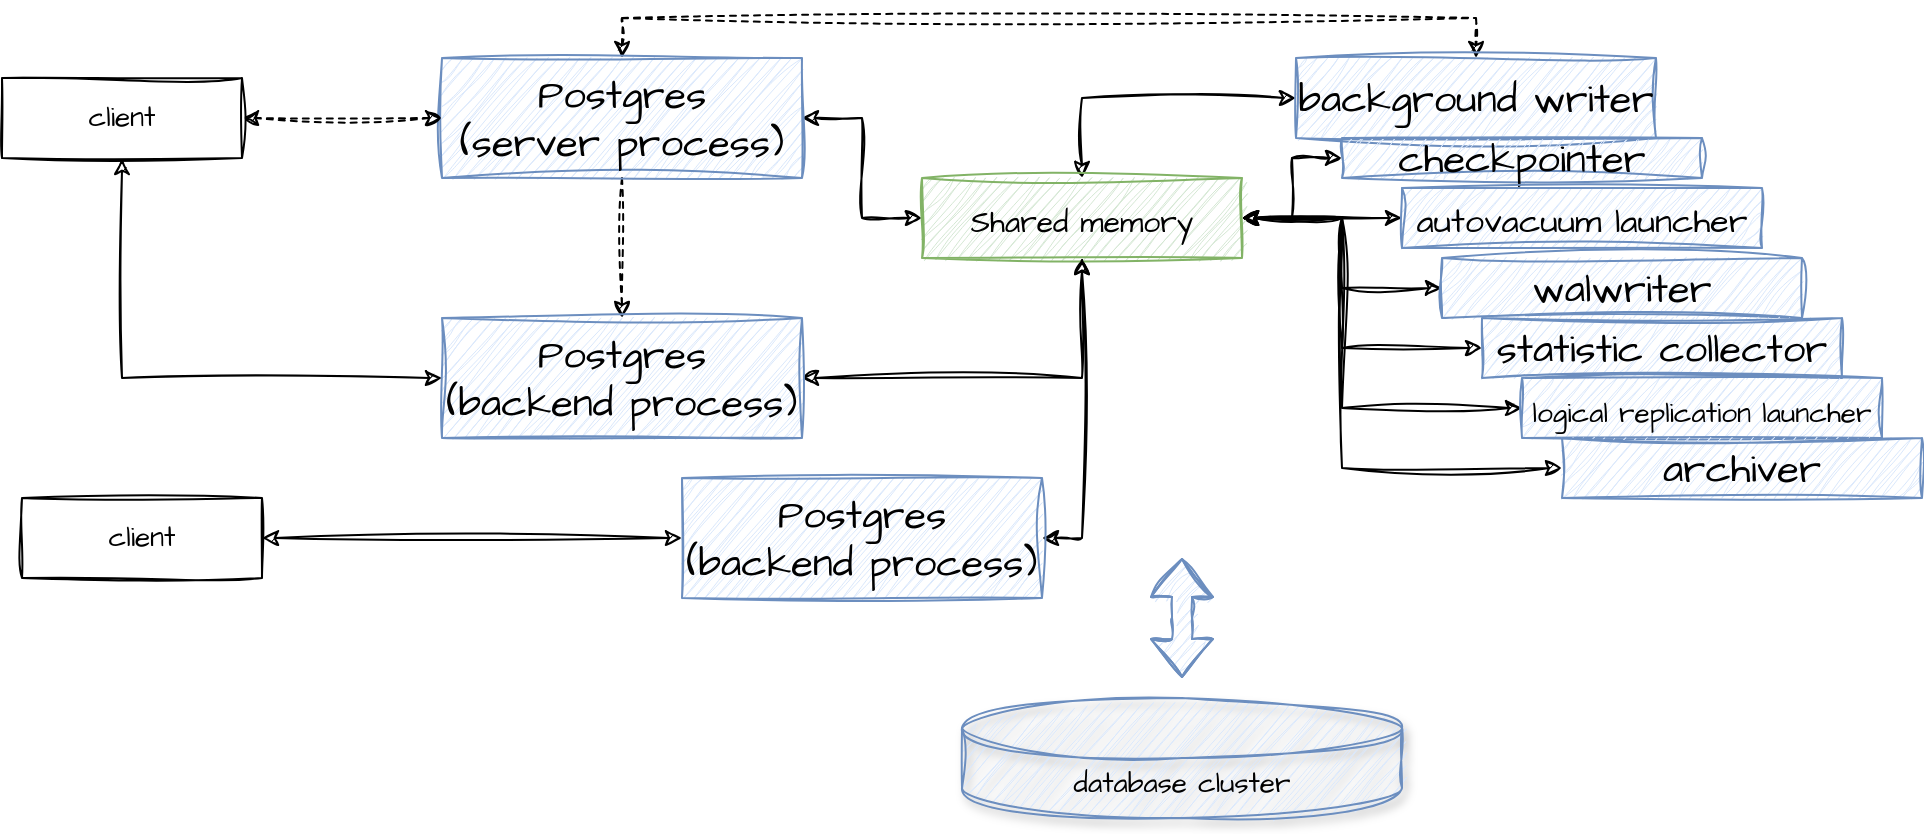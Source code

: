 <mxfile version="20.3.5" type="device"><diagram id="P9dS9pV4HtcIf0k4533O" name="第 1 页"><mxGraphModel dx="946" dy="621" grid="1" gridSize="10" guides="1" tooltips="1" connect="1" arrows="1" fold="1" page="1" pageScale="1" pageWidth="827" pageHeight="1169" math="0" shadow="0"><root><mxCell id="0"/><mxCell id="1" parent="0"/><mxCell id="NW2TPcXzQ_XpPyQOi1vK-4" value="" style="edgeStyle=orthogonalEdgeStyle;rounded=0;sketch=1;hachureGap=4;jiggle=2;orthogonalLoop=1;jettySize=auto;html=1;fontFamily=Architects Daughter;fontSource=https%3A%2F%2Ffonts.googleapis.com%2Fcss%3Ffamily%3DArchitects%2BDaughter;fontSize=15;dashed=1;" edge="1" parent="1" source="NW2TPcXzQ_XpPyQOi1vK-1" target="NW2TPcXzQ_XpPyQOi1vK-3"><mxGeometry relative="1" as="geometry"/></mxCell><mxCell id="NW2TPcXzQ_XpPyQOi1vK-6" style="edgeStyle=orthogonalEdgeStyle;rounded=0;sketch=1;hachureGap=4;jiggle=2;orthogonalLoop=1;jettySize=auto;html=1;entryX=0;entryY=0.5;entryDx=0;entryDy=0;fontFamily=Architects Daughter;fontSource=https%3A%2F%2Ffonts.googleapis.com%2Fcss%3Ffamily%3DArchitects%2BDaughter;fontSize=15;startArrow=classic;startFill=1;" edge="1" parent="1" source="NW2TPcXzQ_XpPyQOi1vK-1" target="NW2TPcXzQ_XpPyQOi1vK-2"><mxGeometry relative="1" as="geometry"/></mxCell><mxCell id="NW2TPcXzQ_XpPyQOi1vK-33" style="edgeStyle=orthogonalEdgeStyle;rounded=0;sketch=1;hachureGap=4;jiggle=2;orthogonalLoop=1;jettySize=auto;html=1;entryX=0.5;entryY=0;entryDx=0;entryDy=0;fontFamily=Architects Daughter;fontSource=https%3A%2F%2Ffonts.googleapis.com%2Fcss%3Ffamily%3DArchitects%2BDaughter;fontSize=14;startArrow=classic;startFill=1;dashed=1;" edge="1" parent="1" source="NW2TPcXzQ_XpPyQOi1vK-1" target="NW2TPcXzQ_XpPyQOi1vK-10"><mxGeometry relative="1" as="geometry"><Array as="points"><mxPoint x="310" y="110"/><mxPoint x="737" y="110"/></Array></mxGeometry></mxCell><mxCell id="NW2TPcXzQ_XpPyQOi1vK-1" value="Postgres&lt;br&gt;(server process)" style="rounded=0;whiteSpace=wrap;html=1;sketch=1;hachureGap=4;jiggle=2;fontFamily=Architects Daughter;fontSource=https%3A%2F%2Ffonts.googleapis.com%2Fcss%3Ffamily%3DArchitects%2BDaughter;fontSize=20;fillColor=#dae8fc;strokeColor=#6c8ebf;" vertex="1" parent="1"><mxGeometry x="220" y="130" width="180" height="60" as="geometry"/></mxCell><mxCell id="NW2TPcXzQ_XpPyQOi1vK-9" style="edgeStyle=orthogonalEdgeStyle;rounded=0;sketch=1;hachureGap=4;jiggle=2;orthogonalLoop=1;jettySize=auto;html=1;entryX=1;entryY=0.5;entryDx=0;entryDy=0;fontFamily=Architects Daughter;fontSource=https%3A%2F%2Ffonts.googleapis.com%2Fcss%3Ffamily%3DArchitects%2BDaughter;fontSize=15;startArrow=classic;startFill=1;" edge="1" parent="1" source="NW2TPcXzQ_XpPyQOi1vK-2" target="NW2TPcXzQ_XpPyQOi1vK-5"><mxGeometry relative="1" as="geometry"><Array as="points"><mxPoint x="540" y="370"/></Array></mxGeometry></mxCell><mxCell id="NW2TPcXzQ_XpPyQOi1vK-11" style="edgeStyle=orthogonalEdgeStyle;rounded=0;sketch=1;hachureGap=4;jiggle=2;orthogonalLoop=1;jettySize=auto;html=1;entryX=0;entryY=0.5;entryDx=0;entryDy=0;fontFamily=Architects Daughter;fontSource=https%3A%2F%2Ffonts.googleapis.com%2Fcss%3Ffamily%3DArchitects%2BDaughter;fontSize=15;startArrow=classic;startFill=1;exitX=0.5;exitY=0;exitDx=0;exitDy=0;" edge="1" parent="1" source="NW2TPcXzQ_XpPyQOi1vK-2" target="NW2TPcXzQ_XpPyQOi1vK-10"><mxGeometry relative="1" as="geometry"/></mxCell><mxCell id="NW2TPcXzQ_XpPyQOi1vK-20" style="edgeStyle=orthogonalEdgeStyle;rounded=0;sketch=1;hachureGap=4;jiggle=2;orthogonalLoop=1;jettySize=auto;html=1;entryX=0;entryY=0.5;entryDx=0;entryDy=0;fontFamily=Architects Daughter;fontSource=https%3A%2F%2Ffonts.googleapis.com%2Fcss%3Ffamily%3DArchitects%2BDaughter;fontSize=14;startArrow=classic;startFill=1;" edge="1" parent="1" source="NW2TPcXzQ_XpPyQOi1vK-2" target="NW2TPcXzQ_XpPyQOi1vK-13"><mxGeometry relative="1" as="geometry"/></mxCell><mxCell id="NW2TPcXzQ_XpPyQOi1vK-21" style="edgeStyle=orthogonalEdgeStyle;rounded=0;sketch=1;hachureGap=4;jiggle=2;orthogonalLoop=1;jettySize=auto;html=1;entryX=0;entryY=0.5;entryDx=0;entryDy=0;fontFamily=Architects Daughter;fontSource=https%3A%2F%2Ffonts.googleapis.com%2Fcss%3Ffamily%3DArchitects%2BDaughter;fontSize=14;startArrow=classic;startFill=1;" edge="1" parent="1" source="NW2TPcXzQ_XpPyQOi1vK-2" target="NW2TPcXzQ_XpPyQOi1vK-14"><mxGeometry relative="1" as="geometry"/></mxCell><mxCell id="NW2TPcXzQ_XpPyQOi1vK-22" style="edgeStyle=orthogonalEdgeStyle;rounded=0;sketch=1;hachureGap=4;jiggle=2;orthogonalLoop=1;jettySize=auto;html=1;entryX=0;entryY=0.5;entryDx=0;entryDy=0;fontFamily=Architects Daughter;fontSource=https%3A%2F%2Ffonts.googleapis.com%2Fcss%3Ffamily%3DArchitects%2BDaughter;fontSize=14;startArrow=classic;startFill=1;" edge="1" parent="1" source="NW2TPcXzQ_XpPyQOi1vK-2" target="NW2TPcXzQ_XpPyQOi1vK-15"><mxGeometry relative="1" as="geometry"><Array as="points"><mxPoint x="670" y="210"/><mxPoint x="670" y="275"/></Array></mxGeometry></mxCell><mxCell id="NW2TPcXzQ_XpPyQOi1vK-23" style="edgeStyle=orthogonalEdgeStyle;rounded=0;sketch=1;hachureGap=4;jiggle=2;orthogonalLoop=1;jettySize=auto;html=1;entryX=0;entryY=0.5;entryDx=0;entryDy=0;fontFamily=Architects Daughter;fontSource=https%3A%2F%2Ffonts.googleapis.com%2Fcss%3Ffamily%3DArchitects%2BDaughter;fontSize=14;startArrow=classic;startFill=1;" edge="1" parent="1" source="NW2TPcXzQ_XpPyQOi1vK-2" target="NW2TPcXzQ_XpPyQOi1vK-16"><mxGeometry relative="1" as="geometry"><Array as="points"><mxPoint x="670" y="210"/><mxPoint x="670" y="305"/></Array></mxGeometry></mxCell><mxCell id="NW2TPcXzQ_XpPyQOi1vK-24" style="edgeStyle=orthogonalEdgeStyle;rounded=0;sketch=1;hachureGap=4;jiggle=2;orthogonalLoop=1;jettySize=auto;html=1;entryX=0;entryY=0.5;entryDx=0;entryDy=0;fontFamily=Architects Daughter;fontSource=https%3A%2F%2Ffonts.googleapis.com%2Fcss%3Ffamily%3DArchitects%2BDaughter;fontSize=14;startArrow=classic;startFill=1;" edge="1" parent="1" source="NW2TPcXzQ_XpPyQOi1vK-2" target="NW2TPcXzQ_XpPyQOi1vK-18"><mxGeometry relative="1" as="geometry"><Array as="points"><mxPoint x="670" y="210"/><mxPoint x="670" y="335"/></Array></mxGeometry></mxCell><mxCell id="NW2TPcXzQ_XpPyQOi1vK-2" value="&lt;font style=&quot;font-size: 15px;&quot;&gt;Shared memory&lt;/font&gt;" style="rounded=0;whiteSpace=wrap;html=1;sketch=1;hachureGap=4;jiggle=2;fontFamily=Architects Daughter;fontSource=https%3A%2F%2Ffonts.googleapis.com%2Fcss%3Ffamily%3DArchitects%2BDaughter;fontSize=20;fillColor=#d5e8d4;strokeColor=#82b366;" vertex="1" parent="1"><mxGeometry x="460" y="190" width="160" height="40" as="geometry"/></mxCell><mxCell id="NW2TPcXzQ_XpPyQOi1vK-8" style="edgeStyle=orthogonalEdgeStyle;rounded=0;sketch=1;hachureGap=4;jiggle=2;orthogonalLoop=1;jettySize=auto;html=1;entryX=0.5;entryY=1;entryDx=0;entryDy=0;fontFamily=Architects Daughter;fontSource=https%3A%2F%2Ffonts.googleapis.com%2Fcss%3Ffamily%3DArchitects%2BDaughter;fontSize=15;startArrow=classic;startFill=1;" edge="1" parent="1" source="NW2TPcXzQ_XpPyQOi1vK-3" target="NW2TPcXzQ_XpPyQOi1vK-2"><mxGeometry relative="1" as="geometry"/></mxCell><mxCell id="NW2TPcXzQ_XpPyQOi1vK-3" value="Postgres&lt;br&gt;(backend process)" style="rounded=0;whiteSpace=wrap;html=1;sketch=1;hachureGap=4;jiggle=2;fontFamily=Architects Daughter;fontSource=https%3A%2F%2Ffonts.googleapis.com%2Fcss%3Ffamily%3DArchitects%2BDaughter;fontSize=20;fillColor=#dae8fc;strokeColor=#6c8ebf;" vertex="1" parent="1"><mxGeometry x="220" y="260" width="180" height="60" as="geometry"/></mxCell><mxCell id="NW2TPcXzQ_XpPyQOi1vK-5" value="Postgres&lt;br&gt;(backend process)" style="rounded=0;whiteSpace=wrap;html=1;sketch=1;hachureGap=4;jiggle=2;fontFamily=Architects Daughter;fontSource=https%3A%2F%2Ffonts.googleapis.com%2Fcss%3Ffamily%3DArchitects%2BDaughter;fontSize=20;fillColor=#dae8fc;strokeColor=#6c8ebf;" vertex="1" parent="1"><mxGeometry x="340" y="340" width="180" height="60" as="geometry"/></mxCell><mxCell id="NW2TPcXzQ_XpPyQOi1vK-10" value="background writer" style="rounded=0;whiteSpace=wrap;html=1;sketch=1;hachureGap=4;jiggle=2;fontFamily=Architects Daughter;fontSource=https%3A%2F%2Ffonts.googleapis.com%2Fcss%3Ffamily%3DArchitects%2BDaughter;fontSize=20;fillColor=#dae8fc;strokeColor=#6c8ebf;" vertex="1" parent="1"><mxGeometry x="647" y="130" width="180" height="40" as="geometry"/></mxCell><mxCell id="NW2TPcXzQ_XpPyQOi1vK-19" style="edgeStyle=orthogonalEdgeStyle;rounded=0;sketch=1;hachureGap=4;jiggle=2;orthogonalLoop=1;jettySize=auto;html=1;entryX=1;entryY=0.5;entryDx=0;entryDy=0;fontFamily=Architects Daughter;fontSource=https%3A%2F%2Ffonts.googleapis.com%2Fcss%3Ffamily%3DArchitects%2BDaughter;fontSize=14;startArrow=classic;startFill=1;" edge="1" parent="1" source="NW2TPcXzQ_XpPyQOi1vK-12" target="NW2TPcXzQ_XpPyQOi1vK-2"><mxGeometry relative="1" as="geometry"/></mxCell><mxCell id="NW2TPcXzQ_XpPyQOi1vK-12" value="checkpointer" style="rounded=0;whiteSpace=wrap;html=1;sketch=1;hachureGap=4;jiggle=2;fontFamily=Architects Daughter;fontSource=https%3A%2F%2Ffonts.googleapis.com%2Fcss%3Ffamily%3DArchitects%2BDaughter;fontSize=20;fillColor=#dae8fc;strokeColor=#6c8ebf;" vertex="1" parent="1"><mxGeometry x="670" y="170" width="180" height="20" as="geometry"/></mxCell><mxCell id="NW2TPcXzQ_XpPyQOi1vK-13" value="&lt;font style=&quot;font-size: 17px;&quot;&gt;autovacuum launcher&lt;/font&gt;" style="rounded=0;whiteSpace=wrap;html=1;sketch=1;hachureGap=4;jiggle=2;fontFamily=Architects Daughter;fontSource=https%3A%2F%2Ffonts.googleapis.com%2Fcss%3Ffamily%3DArchitects%2BDaughter;fontSize=20;fillColor=#dae8fc;strokeColor=#6c8ebf;" vertex="1" parent="1"><mxGeometry x="700" y="195" width="180" height="30" as="geometry"/></mxCell><mxCell id="NW2TPcXzQ_XpPyQOi1vK-14" value="walwriter" style="rounded=0;whiteSpace=wrap;html=1;sketch=1;hachureGap=4;jiggle=2;fontFamily=Architects Daughter;fontSource=https%3A%2F%2Ffonts.googleapis.com%2Fcss%3Ffamily%3DArchitects%2BDaughter;fontSize=20;fillColor=#dae8fc;strokeColor=#6c8ebf;" vertex="1" parent="1"><mxGeometry x="720" y="230" width="180" height="30" as="geometry"/></mxCell><mxCell id="NW2TPcXzQ_XpPyQOi1vK-15" value="statistic collector" style="rounded=0;whiteSpace=wrap;html=1;sketch=1;hachureGap=4;jiggle=2;fontFamily=Architects Daughter;fontSource=https%3A%2F%2Ffonts.googleapis.com%2Fcss%3Ffamily%3DArchitects%2BDaughter;fontSize=20;fillColor=#dae8fc;strokeColor=#6c8ebf;" vertex="1" parent="1"><mxGeometry x="740" y="260" width="180" height="30" as="geometry"/></mxCell><mxCell id="NW2TPcXzQ_XpPyQOi1vK-16" value="&lt;font style=&quot;font-size: 14px;&quot;&gt;logical replication launcher&lt;/font&gt;" style="rounded=0;whiteSpace=wrap;html=1;sketch=1;hachureGap=4;jiggle=2;fontFamily=Architects Daughter;fontSource=https%3A%2F%2Ffonts.googleapis.com%2Fcss%3Ffamily%3DArchitects%2BDaughter;fontSize=20;fillColor=#dae8fc;strokeColor=#6c8ebf;" vertex="1" parent="1"><mxGeometry x="760" y="290" width="180" height="30" as="geometry"/></mxCell><mxCell id="NW2TPcXzQ_XpPyQOi1vK-18" value="archiver" style="rounded=0;whiteSpace=wrap;html=1;sketch=1;hachureGap=4;jiggle=2;fontFamily=Architects Daughter;fontSource=https%3A%2F%2Ffonts.googleapis.com%2Fcss%3Ffamily%3DArchitects%2BDaughter;fontSize=20;fillColor=#dae8fc;strokeColor=#6c8ebf;" vertex="1" parent="1"><mxGeometry x="780" y="320" width="180" height="30" as="geometry"/></mxCell><mxCell id="NW2TPcXzQ_XpPyQOi1vK-25" value="database cluster" style="shape=cylinder3;whiteSpace=wrap;html=1;boundedLbl=1;backgroundOutline=1;size=15;sketch=1;hachureGap=4;jiggle=2;fontFamily=Architects Daughter;fontSource=https%3A%2F%2Ffonts.googleapis.com%2Fcss%3Ffamily%3DArchitects%2BDaughter;fontSize=14;fillColor=#dae8fc;strokeColor=#6c8ebf;shadow=1;" vertex="1" parent="1"><mxGeometry x="480" y="450" width="220" height="60" as="geometry"/></mxCell><mxCell id="NW2TPcXzQ_XpPyQOi1vK-26" value="" style="shape=flexArrow;endArrow=classic;startArrow=classic;html=1;rounded=0;sketch=1;hachureGap=4;jiggle=2;fontFamily=Architects Daughter;fontSource=https%3A%2F%2Ffonts.googleapis.com%2Fcss%3Ffamily%3DArchitects%2BDaughter;fontSize=14;fillColor=#dae8fc;strokeColor=#6c8ebf;" edge="1" parent="1"><mxGeometry width="100" height="100" relative="1" as="geometry"><mxPoint x="590" y="440" as="sourcePoint"/><mxPoint x="590" y="380" as="targetPoint"/><Array as="points"><mxPoint x="590" y="410"/></Array></mxGeometry></mxCell><mxCell id="NW2TPcXzQ_XpPyQOi1vK-30" style="edgeStyle=orthogonalEdgeStyle;rounded=0;sketch=1;hachureGap=4;jiggle=2;orthogonalLoop=1;jettySize=auto;html=1;entryX=0;entryY=0.5;entryDx=0;entryDy=0;fontFamily=Architects Daughter;fontSource=https%3A%2F%2Ffonts.googleapis.com%2Fcss%3Ffamily%3DArchitects%2BDaughter;fontSize=14;startArrow=classic;startFill=1;dashed=1;" edge="1" parent="1" source="NW2TPcXzQ_XpPyQOi1vK-27" target="NW2TPcXzQ_XpPyQOi1vK-1"><mxGeometry relative="1" as="geometry"/></mxCell><mxCell id="NW2TPcXzQ_XpPyQOi1vK-31" style="edgeStyle=orthogonalEdgeStyle;rounded=0;sketch=1;hachureGap=4;jiggle=2;orthogonalLoop=1;jettySize=auto;html=1;entryX=0;entryY=0.5;entryDx=0;entryDy=0;fontFamily=Architects Daughter;fontSource=https%3A%2F%2Ffonts.googleapis.com%2Fcss%3Ffamily%3DArchitects%2BDaughter;fontSize=14;startArrow=classic;startFill=1;" edge="1" parent="1" source="NW2TPcXzQ_XpPyQOi1vK-27" target="NW2TPcXzQ_XpPyQOi1vK-3"><mxGeometry relative="1" as="geometry"><Array as="points"><mxPoint x="60" y="290"/></Array></mxGeometry></mxCell><mxCell id="NW2TPcXzQ_XpPyQOi1vK-27" value="client" style="rounded=0;whiteSpace=wrap;html=1;shadow=0;sketch=1;hachureGap=4;jiggle=2;fontFamily=Architects Daughter;fontSource=https%3A%2F%2Ffonts.googleapis.com%2Fcss%3Ffamily%3DArchitects%2BDaughter;fontSize=14;strokeColor=default;" vertex="1" parent="1"><mxGeometry y="140" width="120" height="40" as="geometry"/></mxCell><mxCell id="NW2TPcXzQ_XpPyQOi1vK-28" value="client" style="rounded=0;whiteSpace=wrap;html=1;shadow=0;sketch=1;hachureGap=4;jiggle=2;fontFamily=Architects Daughter;fontSource=https%3A%2F%2Ffonts.googleapis.com%2Fcss%3Ffamily%3DArchitects%2BDaughter;fontSize=14;strokeColor=default;" vertex="1" parent="1"><mxGeometry x="10" y="350" width="120" height="40" as="geometry"/></mxCell><mxCell id="NW2TPcXzQ_XpPyQOi1vK-29" value="" style="endArrow=classic;startArrow=classic;html=1;rounded=0;sketch=1;hachureGap=4;jiggle=2;fontFamily=Architects Daughter;fontSource=https%3A%2F%2Ffonts.googleapis.com%2Fcss%3Ffamily%3DArchitects%2BDaughter;fontSize=14;exitX=1;exitY=0.5;exitDx=0;exitDy=0;entryX=0;entryY=0.5;entryDx=0;entryDy=0;" edge="1" parent="1" source="NW2TPcXzQ_XpPyQOi1vK-28" target="NW2TPcXzQ_XpPyQOi1vK-5"><mxGeometry width="50" height="50" relative="1" as="geometry"><mxPoint x="190" y="320" as="sourcePoint"/><mxPoint x="240" y="270" as="targetPoint"/></mxGeometry></mxCell></root></mxGraphModel></diagram></mxfile>